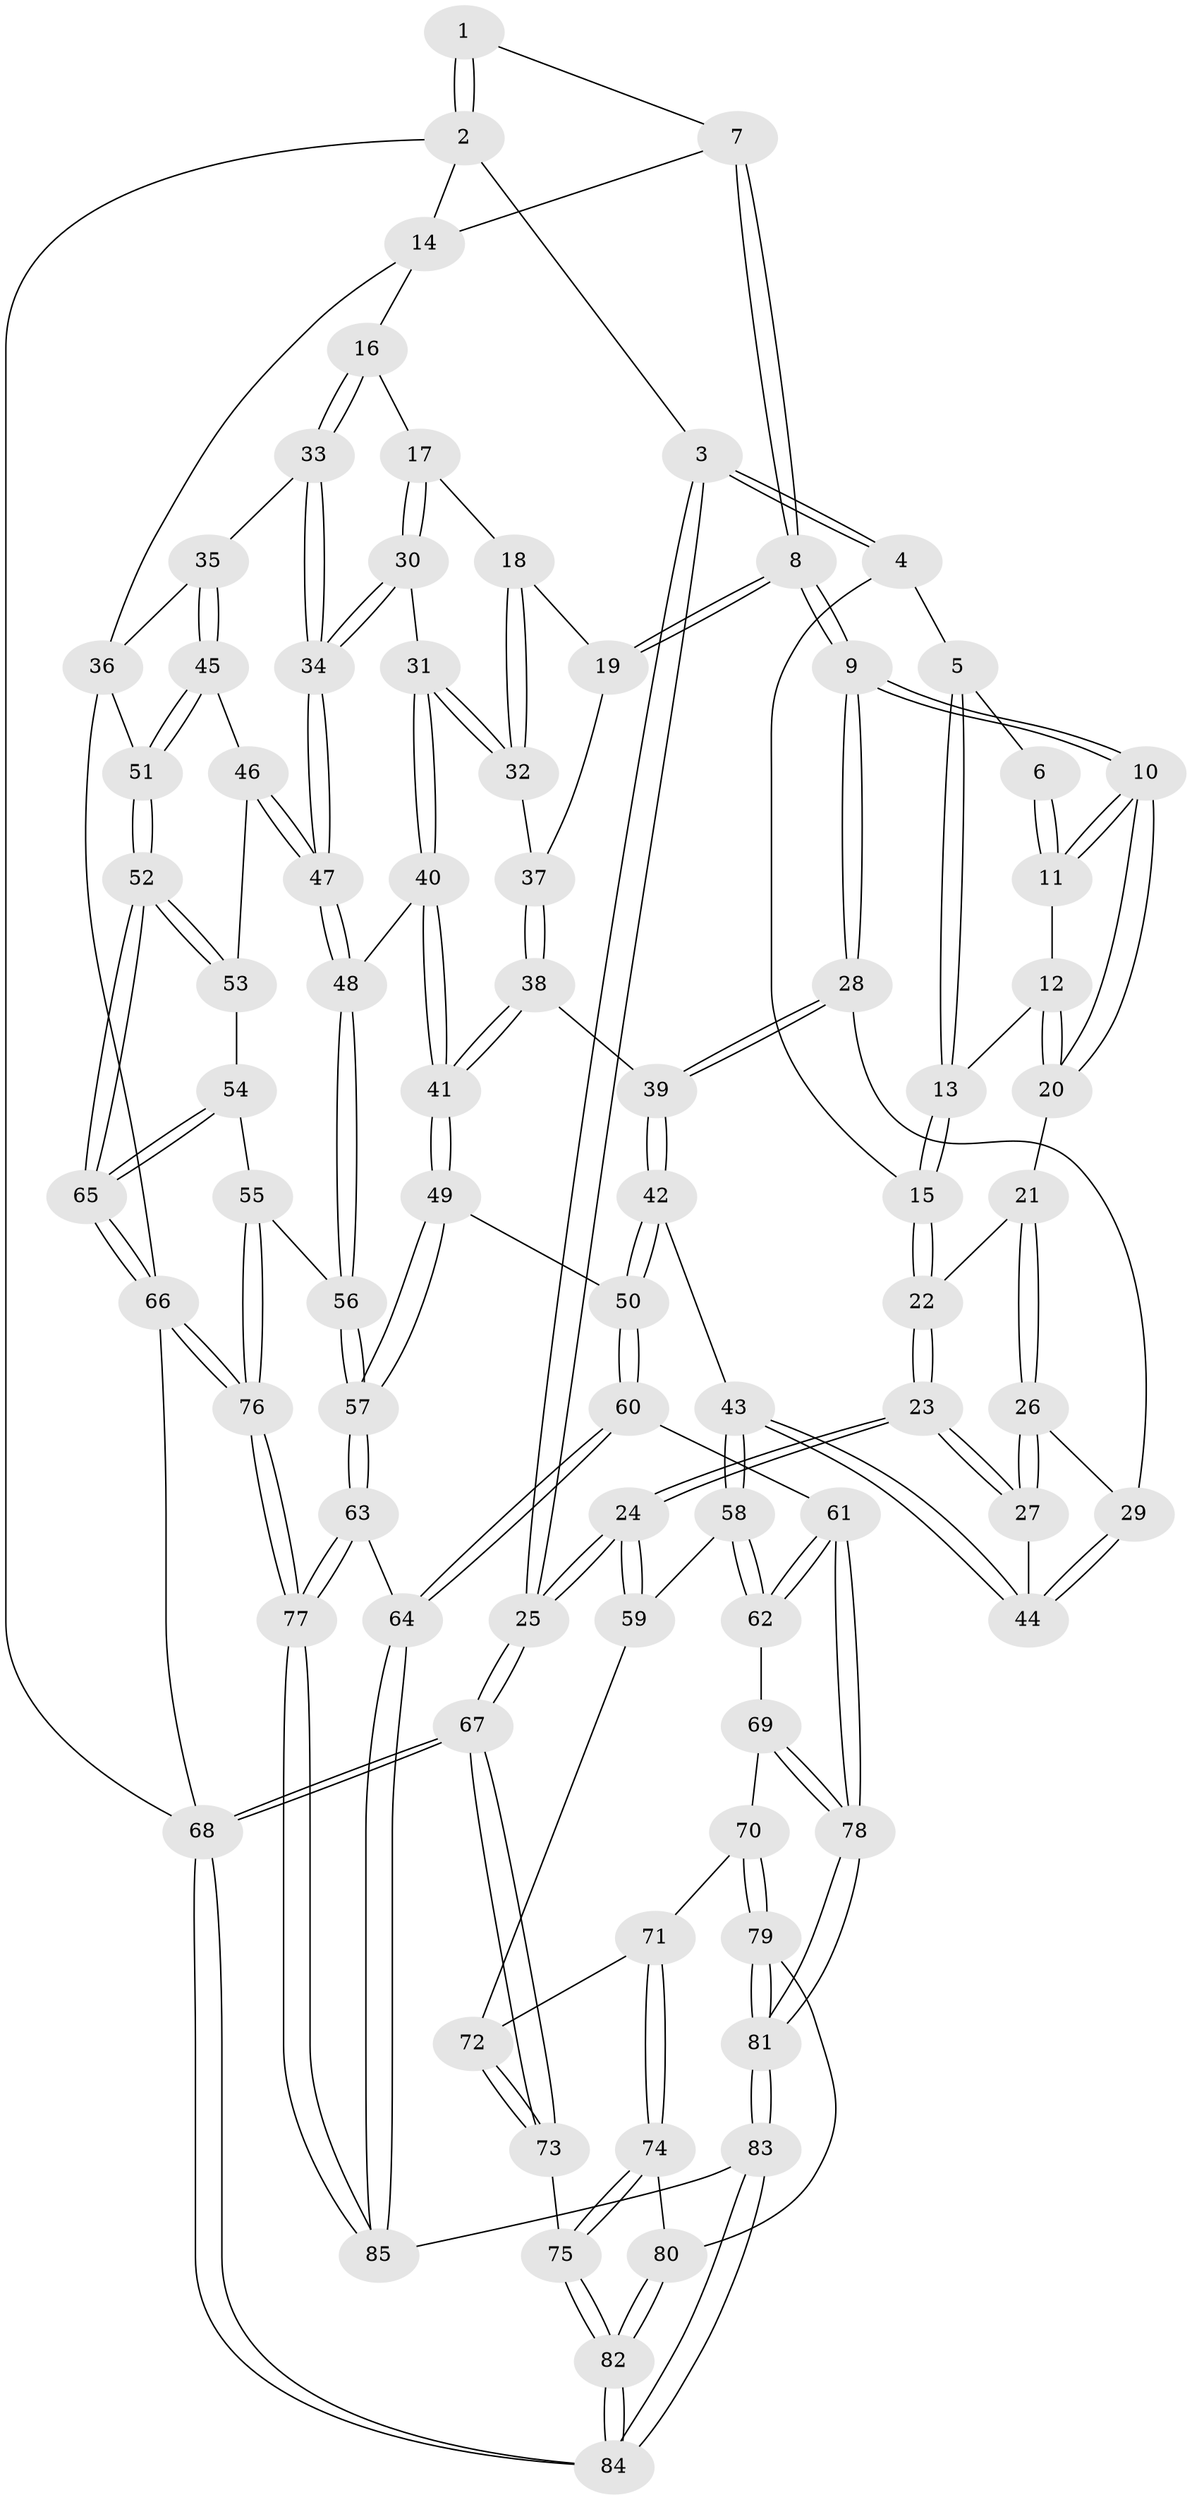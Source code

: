 // Generated by graph-tools (version 1.1) at 2025/38/03/09/25 02:38:24]
// undirected, 85 vertices, 209 edges
graph export_dot {
graph [start="1"]
  node [color=gray90,style=filled];
  1 [pos="+0.19667573538113337+0"];
  2 [pos="+0+0"];
  3 [pos="+0+0"];
  4 [pos="+0.017836861672882263+0.1026655004496462"];
  5 [pos="+0.1529923050485663+0.036974313828204534"];
  6 [pos="+0.19578451685853043+0"];
  7 [pos="+0.5379103299716722+0"];
  8 [pos="+0.42844726990820325+0.18070701075999784"];
  9 [pos="+0.3909189605221842+0.20509673912961363"];
  10 [pos="+0.37578971812120926+0.1970764280693694"];
  11 [pos="+0.28532190940806124+0.09821560097321588"];
  12 [pos="+0.1792140805216283+0.12590247203522267"];
  13 [pos="+0.15882530596012256+0.10701856641190735"];
  14 [pos="+0.693123635449756+0"];
  15 [pos="+0.08782344835687683+0.16475683766801605"];
  16 [pos="+0.7891195916380579+0.08555346567136302"];
  17 [pos="+0.7020066108763264+0.16827263938168743"];
  18 [pos="+0.6030269272545425+0.2046365937943567"];
  19 [pos="+0.46946304039910325+0.2031239969820993"];
  20 [pos="+0.2048104355193022+0.16957487300628005"];
  21 [pos="+0.18715923370540533+0.21739110508682188"];
  22 [pos="+0.08688140388589474+0.1685584537472319"];
  23 [pos="+2.1892440534122822e-05+0.4051462644694272"];
  24 [pos="+0+0.46020415082400157"];
  25 [pos="+0+0.4630410852383892"];
  26 [pos="+0.16634422248978176+0.31374819290806827"];
  27 [pos="+0.006230417876078099+0.4031913051770591"];
  28 [pos="+0.38073538962620185+0.22969673382731703"];
  29 [pos="+0.2370430131237198+0.3088904712718822"];
  30 [pos="+0.6625422726639627+0.28761043185130886"];
  31 [pos="+0.6321119417110413+0.33446609594585713"];
  32 [pos="+0.6025547971016552+0.3050115005110026"];
  33 [pos="+0.9019570200741751+0.19949556079056296"];
  34 [pos="+0.8358117817684377+0.33089049024037587"];
  35 [pos="+0.9142566537338027+0.20096107946399738"];
  36 [pos="+1+0.19920670996168943"];
  37 [pos="+0.5199382430688622+0.27136221197613125"];
  38 [pos="+0.5215628131314486+0.32959186564770043"];
  39 [pos="+0.40547049814442593+0.3850488051919588"];
  40 [pos="+0.6441961313053864+0.4670792496529607"];
  41 [pos="+0.6153470517246798+0.4852876708767404"];
  42 [pos="+0.40473270046605225+0.48636864965325227"];
  43 [pos="+0.3936577455688506+0.49435238575834073"];
  44 [pos="+0.3302301684005024+0.45785771998933483"];
  45 [pos="+0.9848230994486119+0.454059336380437"];
  46 [pos="+0.9281157397613709+0.477823755728695"];
  47 [pos="+0.7915461754202724+0.4452365793910833"];
  48 [pos="+0.7805843612811736+0.4545213499710172"];
  49 [pos="+0.6125738647154181+0.4878406030295502"];
  50 [pos="+0.6098420580333673+0.4893794145285374"];
  51 [pos="+1+0.4557252857224841"];
  52 [pos="+1+0.5102258168700616"];
  53 [pos="+0.9497690260533954+0.5319517921973275"];
  54 [pos="+0.9593791259686889+0.5970329992511035"];
  55 [pos="+0.8664356063681548+0.6530788514149605"];
  56 [pos="+0.8431651174794611+0.6462841300613036"];
  57 [pos="+0.7527759160661646+0.7135176436777694"];
  58 [pos="+0.37342935379240844+0.5367337372922178"];
  59 [pos="+0.09855417133382004+0.5914633204250058"];
  60 [pos="+0.5597514270699621+0.7573748221799287"];
  61 [pos="+0.457983139722125+0.7326662714438744"];
  62 [pos="+0.38023563331581134+0.6442105726353189"];
  63 [pos="+0.7366044385857292+0.7395847651328834"];
  64 [pos="+0.5766387305198817+0.7761586193397206"];
  65 [pos="+1+0.6366281899388372"];
  66 [pos="+1+1"];
  67 [pos="+0+0.8268234525247472"];
  68 [pos="+0+1"];
  69 [pos="+0.28910407510372244+0.702503897369261"];
  70 [pos="+0.2668861664149866+0.7062555846003644"];
  71 [pos="+0.12880026461488123+0.6312000020211934"];
  72 [pos="+0.10139249834703733+0.5965841818210753"];
  73 [pos="+0.060015957197106576+0.8435430205333603"];
  74 [pos="+0.14578126037655922+0.719824448625621"];
  75 [pos="+0.07782863340582429+0.8495875938980137"];
  76 [pos="+1+1"];
  77 [pos="+1+1"];
  78 [pos="+0.342703656271338+0.8569366620490309"];
  79 [pos="+0.22109751530034985+0.8064918773595688"];
  80 [pos="+0.20047277372085479+0.8076854251630166"];
  81 [pos="+0.3279183539892994+0.8878001154717723"];
  82 [pos="+0.11352639577756711+0.8719020360567938"];
  83 [pos="+0.3501442482417513+1"];
  84 [pos="+0.2250509559232235+1"];
  85 [pos="+0.5794172451311722+1"];
  1 -- 2;
  1 -- 2;
  1 -- 7;
  2 -- 3;
  2 -- 14;
  2 -- 68;
  3 -- 4;
  3 -- 4;
  3 -- 25;
  3 -- 25;
  4 -- 5;
  4 -- 15;
  5 -- 6;
  5 -- 13;
  5 -- 13;
  6 -- 11;
  6 -- 11;
  7 -- 8;
  7 -- 8;
  7 -- 14;
  8 -- 9;
  8 -- 9;
  8 -- 19;
  8 -- 19;
  9 -- 10;
  9 -- 10;
  9 -- 28;
  9 -- 28;
  10 -- 11;
  10 -- 11;
  10 -- 20;
  10 -- 20;
  11 -- 12;
  12 -- 13;
  12 -- 20;
  12 -- 20;
  13 -- 15;
  13 -- 15;
  14 -- 16;
  14 -- 36;
  15 -- 22;
  15 -- 22;
  16 -- 17;
  16 -- 33;
  16 -- 33;
  17 -- 18;
  17 -- 30;
  17 -- 30;
  18 -- 19;
  18 -- 32;
  18 -- 32;
  19 -- 37;
  20 -- 21;
  21 -- 22;
  21 -- 26;
  21 -- 26;
  22 -- 23;
  22 -- 23;
  23 -- 24;
  23 -- 24;
  23 -- 27;
  23 -- 27;
  24 -- 25;
  24 -- 25;
  24 -- 59;
  24 -- 59;
  25 -- 67;
  25 -- 67;
  26 -- 27;
  26 -- 27;
  26 -- 29;
  27 -- 44;
  28 -- 29;
  28 -- 39;
  28 -- 39;
  29 -- 44;
  29 -- 44;
  30 -- 31;
  30 -- 34;
  30 -- 34;
  31 -- 32;
  31 -- 32;
  31 -- 40;
  31 -- 40;
  32 -- 37;
  33 -- 34;
  33 -- 34;
  33 -- 35;
  34 -- 47;
  34 -- 47;
  35 -- 36;
  35 -- 45;
  35 -- 45;
  36 -- 51;
  36 -- 66;
  37 -- 38;
  37 -- 38;
  38 -- 39;
  38 -- 41;
  38 -- 41;
  39 -- 42;
  39 -- 42;
  40 -- 41;
  40 -- 41;
  40 -- 48;
  41 -- 49;
  41 -- 49;
  42 -- 43;
  42 -- 50;
  42 -- 50;
  43 -- 44;
  43 -- 44;
  43 -- 58;
  43 -- 58;
  45 -- 46;
  45 -- 51;
  45 -- 51;
  46 -- 47;
  46 -- 47;
  46 -- 53;
  47 -- 48;
  47 -- 48;
  48 -- 56;
  48 -- 56;
  49 -- 50;
  49 -- 57;
  49 -- 57;
  50 -- 60;
  50 -- 60;
  51 -- 52;
  51 -- 52;
  52 -- 53;
  52 -- 53;
  52 -- 65;
  52 -- 65;
  53 -- 54;
  54 -- 55;
  54 -- 65;
  54 -- 65;
  55 -- 56;
  55 -- 76;
  55 -- 76;
  56 -- 57;
  56 -- 57;
  57 -- 63;
  57 -- 63;
  58 -- 59;
  58 -- 62;
  58 -- 62;
  59 -- 72;
  60 -- 61;
  60 -- 64;
  60 -- 64;
  61 -- 62;
  61 -- 62;
  61 -- 78;
  61 -- 78;
  62 -- 69;
  63 -- 64;
  63 -- 77;
  63 -- 77;
  64 -- 85;
  64 -- 85;
  65 -- 66;
  65 -- 66;
  66 -- 76;
  66 -- 76;
  66 -- 68;
  67 -- 68;
  67 -- 68;
  67 -- 73;
  67 -- 73;
  68 -- 84;
  68 -- 84;
  69 -- 70;
  69 -- 78;
  69 -- 78;
  70 -- 71;
  70 -- 79;
  70 -- 79;
  71 -- 72;
  71 -- 74;
  71 -- 74;
  72 -- 73;
  72 -- 73;
  73 -- 75;
  74 -- 75;
  74 -- 75;
  74 -- 80;
  75 -- 82;
  75 -- 82;
  76 -- 77;
  76 -- 77;
  77 -- 85;
  77 -- 85;
  78 -- 81;
  78 -- 81;
  79 -- 80;
  79 -- 81;
  79 -- 81;
  80 -- 82;
  80 -- 82;
  81 -- 83;
  81 -- 83;
  82 -- 84;
  82 -- 84;
  83 -- 84;
  83 -- 84;
  83 -- 85;
}
